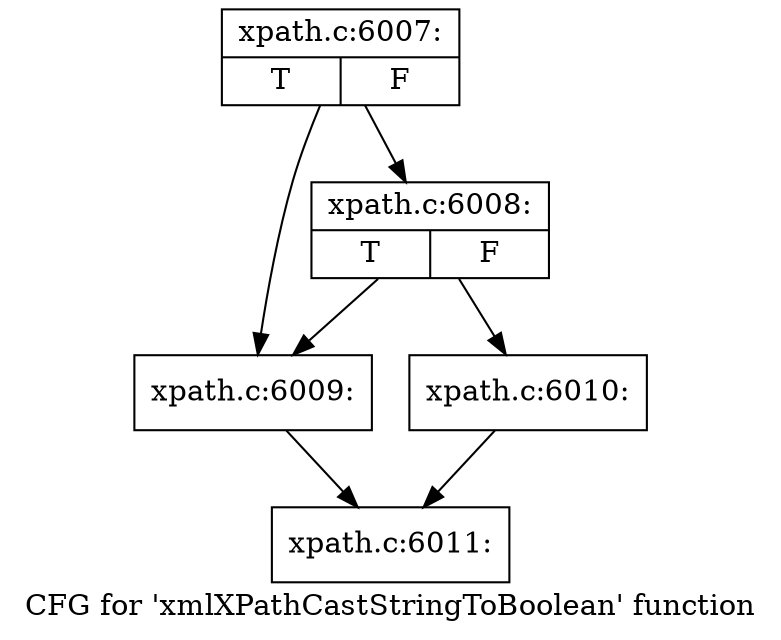 digraph "CFG for 'xmlXPathCastStringToBoolean' function" {
	label="CFG for 'xmlXPathCastStringToBoolean' function";

	Node0x48f2e30 [shape=record,label="{xpath.c:6007:|{<s0>T|<s1>F}}"];
	Node0x48f2e30 -> Node0x48f2ec0;
	Node0x48f2e30 -> Node0x48f2f60;
	Node0x48f2f60 [shape=record,label="{xpath.c:6008:|{<s0>T|<s1>F}}"];
	Node0x48f2f60 -> Node0x48f2ec0;
	Node0x48f2f60 -> Node0x48f2f10;
	Node0x48f2ec0 [shape=record,label="{xpath.c:6009:}"];
	Node0x48f2ec0 -> Node0x48f3160;
	Node0x48f2f10 [shape=record,label="{xpath.c:6010:}"];
	Node0x48f2f10 -> Node0x48f3160;
	Node0x48f3160 [shape=record,label="{xpath.c:6011:}"];
}

